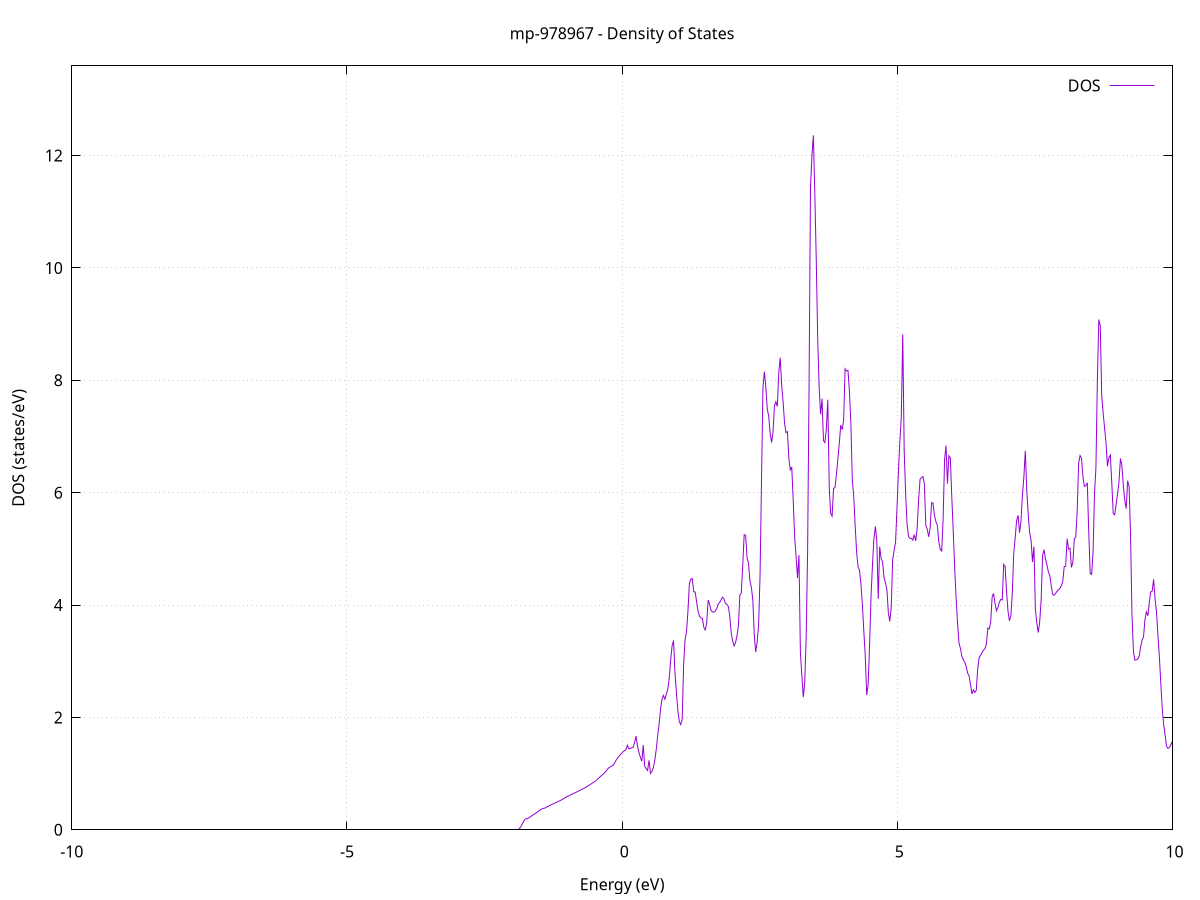 set title 'mp-978967 - Density of States'
set xlabel 'Energy (eV)'
set ylabel 'DOS (states/eV)'
set grid
set xrange [-10:10]
set yrange [0:13.595]
set xzeroaxis lt -1
set terminal png size 800,600
set output 'mp-978967_dos_gnuplot.png'
plot '-' using 1:2 with lines title 'DOS'
-34.717800 0.000000
-34.691600 0.000000
-34.665400 0.000000
-34.639200 0.000000
-34.613000 0.000000
-34.586800 0.000000
-34.560600 0.000000
-34.534400 0.000000
-34.508200 0.000000
-34.482000 0.000000
-34.455800 0.000000
-34.429700 0.000000
-34.403500 0.000000
-34.377300 0.000000
-34.351100 0.000000
-34.324900 0.000000
-34.298700 0.000000
-34.272500 0.000000
-34.246300 0.000000
-34.220100 0.000000
-34.193900 0.000000
-34.167700 0.000000
-34.141500 0.000000
-34.115300 0.000000
-34.089100 0.000000
-34.062900 0.000000
-34.036700 0.000000
-34.010500 0.000000
-33.984300 0.000000
-33.958100 0.000000
-33.931900 0.000000
-33.905800 0.000000
-33.879600 0.000000
-33.853400 0.000000
-33.827200 0.000000
-33.801000 0.000000
-33.774800 0.000000
-33.748600 0.000000
-33.722400 0.000000
-33.696200 0.000000
-33.670000 0.000000
-33.643800 0.000000
-33.617600 0.000000
-33.591400 0.000000
-33.565200 0.000000
-33.539000 0.000000
-33.512800 0.000000
-33.486600 0.000000
-33.460400 0.000000
-33.434200 0.000000
-33.408000 0.000000
-33.381800 0.000000
-33.355700 0.000000
-33.329500 0.000000
-33.303300 0.000000
-33.277100 0.000000
-33.250900 0.000000
-33.224700 0.000000
-33.198500 0.000000
-33.172300 0.000000
-33.146100 0.000000
-33.119900 0.000000
-33.093700 0.000000
-33.067500 0.000000
-33.041300 0.000000
-33.015100 0.000000
-32.988900 0.000000
-32.962700 0.000000
-32.936500 0.000000
-32.910300 0.000000
-32.884100 0.000000
-32.857900 0.000000
-32.831800 0.000000
-32.805600 0.000000
-32.779400 0.000000
-32.753200 0.000000
-32.727000 0.000000
-32.700800 0.000000
-32.674600 0.000000
-32.648400 0.000000
-32.622200 0.000000
-32.596000 0.000000
-32.569800 0.000000
-32.543600 0.000000
-32.517400 0.000000
-32.491200 0.000000
-32.465000 0.000000
-32.438800 0.000000
-32.412600 0.000000
-32.386400 0.000000
-32.360200 0.000000
-32.334000 0.000000
-32.307900 0.000000
-32.281700 0.000000
-32.255500 0.000000
-32.229300 0.000000
-32.203100 0.000000
-32.176900 0.000000
-32.150700 0.000000
-32.124500 0.000000
-32.098300 0.000000
-32.072100 0.000000
-32.045900 0.000000
-32.019700 0.000000
-31.993500 0.000000
-31.967300 0.000000
-31.941100 0.000000
-31.914900 0.000000
-31.888700 0.000000
-31.862500 0.000000
-31.836300 0.000000
-31.810100 0.000000
-31.784000 0.000000
-31.757800 0.000000
-31.731600 0.000000
-31.705400 0.000000
-31.679200 0.000000
-31.653000 0.000000
-31.626800 0.000000
-31.600600 0.000000
-31.574400 0.000000
-31.548200 0.000000
-31.522000 0.000000
-31.495800 0.000000
-31.469600 0.000000
-31.443400 0.000000
-31.417200 0.000000
-31.391000 0.000000
-31.364800 0.000000
-31.338600 0.000000
-31.312400 0.000000
-31.286200 0.000000
-31.260000 0.000000
-31.233900 0.000000
-31.207700 0.000000
-31.181500 0.000000
-31.155300 0.000000
-31.129100 0.000000
-31.102900 0.000000
-31.076700 0.000000
-31.050500 0.000000
-31.024300 0.000000
-30.998100 0.000000
-30.971900 0.000000
-30.945700 0.000000
-30.919500 0.000000
-30.893300 0.000000
-30.867100 0.000000
-30.840900 0.000000
-30.814700 0.000000
-30.788500 0.000000
-30.762300 0.000000
-30.736100 0.000000
-30.710000 0.000000
-30.683800 0.000000
-30.657600 0.000000
-30.631400 0.000000
-30.605200 0.000000
-30.579000 0.000000
-30.552800 0.000000
-30.526600 0.000000
-30.500400 0.000000
-30.474200 0.000000
-30.448000 0.000000
-30.421800 0.000000
-30.395600 0.000000
-30.369400 0.000000
-30.343200 0.000000
-30.317000 0.000000
-30.290800 0.000000
-30.264600 0.000000
-30.238400 0.000000
-30.212200 0.000000
-30.186100 0.000000
-30.159900 0.000000
-30.133700 0.000000
-30.107500 0.000000
-30.081300 0.000000
-30.055100 0.000000
-30.028900 0.000000
-30.002700 0.000000
-29.976500 0.000000
-29.950300 0.000000
-29.924100 0.000000
-29.897900 0.000000
-29.871700 0.000000
-29.845500 0.000000
-29.819300 0.000000
-29.793100 0.000000
-29.766900 0.000000
-29.740700 0.000000
-29.714500 0.000000
-29.688300 0.000000
-29.662200 0.000000
-29.636000 0.000000
-29.609800 0.000000
-29.583600 0.000000
-29.557400 0.000000
-29.531200 0.000000
-29.505000 0.000000
-29.478800 0.000000
-29.452600 0.000000
-29.426400 0.000000
-29.400200 0.000000
-29.374000 0.000000
-29.347800 0.000000
-29.321600 0.000000
-29.295400 0.000000
-29.269200 0.000000
-29.243000 0.000000
-29.216800 0.000000
-29.190600 0.000000
-29.164400 0.000000
-29.138200 0.000000
-29.112100 0.000000
-29.085900 0.000000
-29.059700 0.000000
-29.033500 0.000000
-29.007300 0.000000
-28.981100 0.000000
-28.954900 0.000000
-28.928700 0.000000
-28.902500 0.000000
-28.876300 0.000000
-28.850100 0.000000
-28.823900 0.000000
-28.797700 0.000000
-28.771500 0.000000
-28.745300 0.000000
-28.719100 0.000000
-28.692900 0.000000
-28.666700 0.000000
-28.640500 0.000000
-28.614300 0.000000
-28.588200 0.000000
-28.562000 0.000000
-28.535800 0.000000
-28.509600 0.000000
-28.483400 0.000000
-28.457200 0.000000
-28.431000 0.000000
-28.404800 0.000000
-28.378600 0.000000
-28.352400 0.000000
-28.326200 0.000000
-28.300000 0.000000
-28.273800 0.000000
-28.247600 0.000000
-28.221400 0.000000
-28.195200 0.000000
-28.169000 0.000000
-28.142800 0.000000
-28.116600 0.000000
-28.090400 0.000000
-28.064300 0.000000
-28.038100 0.000000
-28.011900 0.000000
-27.985700 0.000000
-27.959500 0.000000
-27.933300 0.000000
-27.907100 0.000000
-27.880900 0.000000
-27.854700 0.000000
-27.828500 0.000000
-27.802300 0.000000
-27.776100 0.000000
-27.749900 0.000000
-27.723700 0.000000
-27.697500 0.000000
-27.671300 0.000000
-27.645100 0.000000
-27.618900 0.000000
-27.592700 0.000000
-27.566500 0.000000
-27.540400 0.000000
-27.514200 0.000000
-27.488000 0.000000
-27.461800 0.000000
-27.435600 0.000000
-27.409400 0.000000
-27.383200 0.000000
-27.357000 0.000000
-27.330800 0.000000
-27.304600 0.000000
-27.278400 0.000000
-27.252200 0.000000
-27.226000 0.000000
-27.199800 0.000000
-27.173600 0.000000
-27.147400 0.000000
-27.121200 0.000000
-27.095000 0.000000
-27.068800 0.000000
-27.042600 0.000000
-27.016400 0.000000
-26.990300 0.000000
-26.964100 0.000000
-26.937900 0.000000
-26.911700 0.000000
-26.885500 0.000000
-26.859300 0.000000
-26.833100 0.000000
-26.806900 0.000000
-26.780700 0.000000
-26.754500 0.000000
-26.728300 0.000000
-26.702100 0.000000
-26.675900 0.000000
-26.649700 0.000000
-26.623500 0.000000
-26.597300 0.000000
-26.571100 0.000000
-26.544900 0.000000
-26.518700 0.000000
-26.492500 0.000000
-26.466400 0.000000
-26.440200 0.000000
-26.414000 0.000000
-26.387800 0.000000
-26.361600 0.000000
-26.335400 0.000000
-26.309200 0.000000
-26.283000 0.000000
-26.256800 0.000000
-26.230600 0.000000
-26.204400 0.000000
-26.178200 0.000000
-26.152000 0.000000
-26.125800 0.000000
-26.099600 0.000000
-26.073400 0.000000
-26.047200 0.000000
-26.021000 0.000000
-25.994800 0.000000
-25.968600 0.000000
-25.942500 0.000000
-25.916300 0.000000
-25.890100 0.000000
-25.863900 0.000000
-25.837700 0.000000
-25.811500 0.000000
-25.785300 0.000000
-25.759100 0.000000
-25.732900 0.000000
-25.706700 0.000000
-25.680500 0.000000
-25.654300 0.000000
-25.628100 0.000000
-25.601900 0.000000
-25.575700 0.000000
-25.549500 0.000000
-25.523300 0.000000
-25.497100 0.000000
-25.470900 0.000000
-25.444700 0.000000
-25.418600 0.000000
-25.392400 0.000000
-25.366200 0.000000
-25.340000 0.000000
-25.313800 0.000000
-25.287600 0.000000
-25.261400 0.000000
-25.235200 0.000000
-25.209000 0.000000
-25.182800 0.000000
-25.156600 0.000000
-25.130400 0.000000
-25.104200 0.000000
-25.078000 0.000000
-25.051800 0.000000
-25.025600 0.000000
-24.999400 0.000000
-24.973200 0.000000
-24.947000 0.000000
-24.920800 0.000000
-24.894700 0.000000
-24.868500 0.000000
-24.842300 0.000000
-24.816100 0.000000
-24.789900 0.000000
-24.763700 0.000000
-24.737500 0.000000
-24.711300 0.000000
-24.685100 0.000000
-24.658900 0.000000
-24.632700 0.000000
-24.606500 0.000000
-24.580300 0.000000
-24.554100 0.000000
-24.527900 0.000000
-24.501700 0.000000
-24.475500 0.000000
-24.449300 0.000000
-24.423100 0.000000
-24.396900 0.000000
-24.370700 0.000000
-24.344600 0.000000
-24.318400 0.000000
-24.292200 0.000000
-24.266000 0.000000
-24.239800 0.000000
-24.213600 0.000000
-24.187400 0.000000
-24.161200 0.000000
-24.135000 0.000000
-24.108800 0.000000
-24.082600 0.000000
-24.056400 0.000000
-24.030200 0.000000
-24.004000 0.000000
-23.977800 0.000000
-23.951600 0.000000
-23.925400 0.000000
-23.899200 0.000000
-23.873000 0.000000
-23.846800 0.000000
-23.820700 0.000000
-23.794500 0.000000
-23.768300 0.000000
-23.742100 0.000000
-23.715900 0.000000
-23.689700 0.000000
-23.663500 0.000000
-23.637300 0.000000
-23.611100 0.000000
-23.584900 0.000000
-23.558700 0.000000
-23.532500 0.000000
-23.506300 0.000000
-23.480100 0.000000
-23.453900 0.000000
-23.427700 0.000000
-23.401500 0.000000
-23.375300 0.000000
-23.349100 0.000000
-23.322900 0.000000
-23.296800 0.000000
-23.270600 0.000000
-23.244400 0.000000
-23.218200 0.000000
-23.192000 0.000000
-23.165800 0.000000
-23.139600 0.000000
-23.113400 0.000000
-23.087200 0.000000
-23.061000 0.000000
-23.034800 0.000000
-23.008600 0.000000
-22.982400 0.000000
-22.956200 0.000000
-22.930000 0.000000
-22.903800 0.000000
-22.877600 0.000000
-22.851400 0.000000
-22.825200 0.000000
-22.799000 0.000000
-22.772900 0.000000
-22.746700 0.000000
-22.720500 0.000000
-22.694300 0.000000
-22.668100 0.000000
-22.641900 0.000000
-22.615700 0.000000
-22.589500 0.000000
-22.563300 0.000000
-22.537100 0.000000
-22.510900 0.000000
-22.484700 0.000000
-22.458500 0.000000
-22.432300 0.000000
-22.406100 0.000000
-22.379900 0.000000
-22.353700 0.000000
-22.327500 0.000000
-22.301300 0.000000
-22.275100 0.000000
-22.248900 0.000000
-22.222800 0.000000
-22.196600 0.000000
-22.170400 0.000000
-22.144200 0.000000
-22.118000 0.000000
-22.091800 0.000000
-22.065600 0.000000
-22.039400 0.000000
-22.013200 0.000000
-21.987000 0.000000
-21.960800 0.000000
-21.934600 0.000000
-21.908400 0.000000
-21.882200 0.000000
-21.856000 0.000000
-21.829800 0.000000
-21.803600 0.000000
-21.777400 0.000000
-21.751200 0.000000
-21.725000 0.000000
-21.698900 0.000000
-21.672700 0.000000
-21.646500 0.000000
-21.620300 0.000000
-21.594100 0.000000
-21.567900 0.000000
-21.541700 0.000000
-21.515500 0.000000
-21.489300 0.000000
-21.463100 0.000000
-21.436900 0.000000
-21.410700 0.000000
-21.384500 0.000000
-21.358300 0.000000
-21.332100 0.000000
-21.305900 0.000000
-21.279700 0.000000
-21.253500 0.000000
-21.227300 0.000000
-21.201100 0.000000
-21.175000 0.000000
-21.148800 0.000000
-21.122600 0.000000
-21.096400 0.000000
-21.070200 0.000000
-21.044000 0.000000
-21.017800 0.000000
-20.991600 0.000000
-20.965400 0.000000
-20.939200 0.000000
-20.913000 0.000000
-20.886800 0.000000
-20.860600 0.000000
-20.834400 13.305300
-20.808200 59.078300
-20.782000 52.079100
-20.755800 62.742900
-20.729600 46.266900
-20.703400 47.000100
-20.677200 30.088800
-20.651100 49.574700
-20.624900 33.115400
-20.598700 39.052000
-20.572500 61.624100
-20.546300 44.123200
-20.520100 58.556600
-20.493900 59.147300
-20.467700 22.475300
-20.441500 0.000000
-20.415300 0.000000
-20.389100 0.000000
-20.362900 0.000000
-20.336700 0.000000
-20.310500 0.000000
-20.284300 0.000000
-20.258100 0.000000
-20.231900 0.000000
-20.205700 0.000000
-20.179500 0.000000
-20.153300 0.000000
-20.127100 0.000000
-20.101000 0.000000
-20.074800 0.000000
-20.048600 0.000000
-20.022400 0.000000
-19.996200 0.000000
-19.970000 0.000000
-19.943800 0.000000
-19.917600 0.000000
-19.891400 0.000000
-19.865200 0.000000
-19.839000 0.000000
-19.812800 0.000000
-19.786600 0.000000
-19.760400 0.000000
-19.734200 0.000000
-19.708000 0.000000
-19.681800 0.000000
-19.655600 0.000000
-19.629400 0.000000
-19.603200 0.000000
-19.577100 0.000000
-19.550900 0.000000
-19.524700 0.000000
-19.498500 0.000000
-19.472300 0.000000
-19.446100 0.000000
-19.419900 0.000000
-19.393700 0.000000
-19.367500 0.000000
-19.341300 0.000000
-19.315100 0.000000
-19.288900 0.000000
-19.262700 0.000000
-19.236500 0.000000
-19.210300 0.000000
-19.184100 0.000000
-19.157900 0.000000
-19.131700 0.000000
-19.105500 0.000000
-19.079300 0.000000
-19.053200 0.000000
-19.027000 0.000000
-19.000800 0.000000
-18.974600 0.000000
-18.948400 0.000000
-18.922200 0.000000
-18.896000 0.000000
-18.869800 0.000000
-18.843600 0.000000
-18.817400 0.000000
-18.791200 0.000000
-18.765000 0.000000
-18.738800 0.000000
-18.712600 0.000000
-18.686400 0.000000
-18.660200 0.000000
-18.634000 0.000000
-18.607800 0.000000
-18.581600 0.000000
-18.555400 0.000000
-18.529300 0.000000
-18.503100 0.000000
-18.476900 0.000000
-18.450700 0.000000
-18.424500 0.000000
-18.398300 0.000000
-18.372100 0.000000
-18.345900 0.000000
-18.319700 0.000000
-18.293500 0.000000
-18.267300 0.000000
-18.241100 0.000000
-18.214900 0.000000
-18.188700 0.000000
-18.162500 0.000000
-18.136300 0.000000
-18.110100 0.000000
-18.083900 0.000000
-18.057700 0.000000
-18.031500 0.000000
-18.005300 0.000000
-17.979200 0.000000
-17.953000 0.000000
-17.926800 0.000000
-17.900600 0.000000
-17.874400 0.000000
-17.848200 0.000000
-17.822000 0.000000
-17.795800 0.000000
-17.769600 0.000000
-17.743400 0.000000
-17.717200 0.000000
-17.691000 0.000000
-17.664800 0.000000
-17.638600 0.000000
-17.612400 0.000000
-17.586200 0.000000
-17.560000 0.000000
-17.533800 0.000000
-17.507600 0.000000
-17.481400 0.000000
-17.455300 0.000000
-17.429100 0.000000
-17.402900 0.000000
-17.376700 0.000000
-17.350500 0.000000
-17.324300 0.000000
-17.298100 0.000000
-17.271900 0.000000
-17.245700 0.000000
-17.219500 0.000000
-17.193300 0.000000
-17.167100 0.000000
-17.140900 0.000000
-17.114700 0.000000
-17.088500 0.000000
-17.062300 0.000000
-17.036100 0.000000
-17.009900 0.000000
-16.983700 0.000000
-16.957500 0.000000
-16.931400 0.000000
-16.905200 0.000000
-16.879000 0.000000
-16.852800 0.000000
-16.826600 0.000000
-16.800400 0.000000
-16.774200 0.000000
-16.748000 0.000000
-16.721800 0.000000
-16.695600 0.000000
-16.669400 0.000000
-16.643200 0.000000
-16.617000 0.000000
-16.590800 0.000000
-16.564600 0.000000
-16.538400 0.000000
-16.512200 0.000000
-16.486000 0.000000
-16.459800 0.000000
-16.433600 0.000000
-16.407500 0.000000
-16.381300 0.000000
-16.355100 0.000000
-16.328900 0.000000
-16.302700 0.000000
-16.276500 0.000000
-16.250300 0.000000
-16.224100 0.000000
-16.197900 0.000000
-16.171700 0.000000
-16.145500 0.000000
-16.119300 0.000000
-16.093100 0.000000
-16.066900 0.000000
-16.040700 0.000000
-16.014500 0.000000
-15.988300 0.000000
-15.962100 0.000000
-15.935900 0.000000
-15.909700 0.000000
-15.883500 0.000000
-15.857400 0.000000
-15.831200 0.000000
-15.805000 0.000000
-15.778800 0.000000
-15.752600 0.000000
-15.726400 0.000000
-15.700200 0.000000
-15.674000 0.000000
-15.647800 0.000000
-15.621600 0.000000
-15.595400 0.000000
-15.569200 0.000000
-15.543000 0.000000
-15.516800 0.000000
-15.490600 0.000000
-15.464400 0.000000
-15.438200 0.000000
-15.412000 0.000000
-15.385800 0.000000
-15.359600 0.000000
-15.333500 0.000000
-15.307300 0.000000
-15.281100 0.000000
-15.254900 0.000000
-15.228700 0.000000
-15.202500 0.000000
-15.176300 0.000000
-15.150100 0.000000
-15.123900 0.000000
-15.097700 0.000000
-15.071500 0.000000
-15.045300 0.000000
-15.019100 0.000000
-14.992900 0.000000
-14.966700 0.000000
-14.940500 0.000000
-14.914300 0.000000
-14.888100 0.000000
-14.861900 0.000000
-14.835700 0.000000
-14.809600 0.000000
-14.783400 0.000000
-14.757200 0.000000
-14.731000 0.000000
-14.704800 0.000000
-14.678600 0.000000
-14.652400 0.000000
-14.626200 0.000000
-14.600000 0.000000
-14.573800 0.000000
-14.547600 0.000000
-14.521400 0.000000
-14.495200 299.545100
-14.469000 0.000000
-14.442800 0.000000
-14.416600 0.000000
-14.390400 0.000000
-14.364200 0.000000
-14.338000 0.000000
-14.311800 0.000000
-14.285700 0.000000
-14.259500 0.000000
-14.233300 0.000000
-14.207100 0.000000
-14.180900 0.000000
-14.154700 0.000000
-14.128500 0.000000
-14.102300 0.000000
-14.076100 0.000000
-14.049900 0.000000
-14.023700 0.000000
-13.997500 0.000000
-13.971300 0.000000
-13.945100 0.000000
-13.918900 0.000000
-13.892700 0.000000
-13.866500 0.000000
-13.840300 0.000000
-13.814100 0.000000
-13.787900 0.000000
-13.761700 0.000000
-13.735600 0.000000
-13.709400 0.000000
-13.683200 0.000000
-13.657000 0.000000
-13.630800 0.000000
-13.604600 0.000000
-13.578400 0.000000
-13.552200 0.000000
-13.526000 0.000000
-13.499800 0.000000
-13.473600 0.000000
-13.447400 0.000000
-13.421200 0.000000
-13.395000 0.000000
-13.368800 0.000000
-13.342600 0.000000
-13.316400 0.000000
-13.290200 0.000000
-13.264000 0.000000
-13.237800 0.000000
-13.211700 0.000000
-13.185500 0.000000
-13.159300 0.000000
-13.133100 0.000000
-13.106900 0.000000
-13.080700 0.000000
-13.054500 0.000000
-13.028300 0.000000
-13.002100 0.000000
-12.975900 0.000000
-12.949700 0.000000
-12.923500 0.000000
-12.897300 0.000000
-12.871100 0.000000
-12.844900 0.000000
-12.818700 0.000000
-12.792500 0.000000
-12.766300 0.000000
-12.740100 0.000000
-12.713900 0.000000
-12.687800 0.000000
-12.661600 0.000000
-12.635400 0.000000
-12.609200 0.000000
-12.583000 0.000000
-12.556800 0.000000
-12.530600 0.000000
-12.504400 0.000000
-12.478200 0.000000
-12.452000 0.000000
-12.425800 0.000000
-12.399600 0.000000
-12.373400 0.000000
-12.347200 0.000000
-12.321000 0.000000
-12.294800 0.000000
-12.268600 0.000000
-12.242400 0.000000
-12.216200 0.000000
-12.190000 0.000000
-12.163900 0.000000
-12.137700 0.000000
-12.111500 0.000000
-12.085300 0.000000
-12.059100 0.000000
-12.032900 0.000000
-12.006700 0.000000
-11.980500 0.000000
-11.954300 0.000000
-11.928100 0.000000
-11.901900 0.000000
-11.875700 0.000000
-11.849500 0.000000
-11.823300 0.000000
-11.797100 0.000000
-11.770900 0.000000
-11.744700 0.000000
-11.718500 0.000000
-11.692300 0.000000
-11.666100 0.000000
-11.639900 0.000000
-11.613800 0.000000
-11.587600 0.000000
-11.561400 0.000000
-11.535200 0.000000
-11.509000 0.000000
-11.482800 0.000000
-11.456600 0.000000
-11.430400 0.000000
-11.404200 0.000000
-11.378000 0.000000
-11.351800 0.000000
-11.325600 0.000000
-11.299400 0.000000
-11.273200 0.000000
-11.247000 0.000000
-11.220800 0.000000
-11.194600 0.000000
-11.168400 0.000000
-11.142200 0.000000
-11.116000 0.000000
-11.089900 0.000000
-11.063700 0.000000
-11.037500 0.000000
-11.011300 0.000000
-10.985100 0.000000
-10.958900 0.000000
-10.932700 0.000000
-10.906500 0.000000
-10.880300 0.000000
-10.854100 0.000000
-10.827900 0.000000
-10.801700 0.000000
-10.775500 0.000000
-10.749300 0.000000
-10.723100 0.000000
-10.696900 0.000000
-10.670700 0.000000
-10.644500 0.000000
-10.618300 0.000000
-10.592100 0.000000
-10.566000 0.000000
-10.539800 0.000000
-10.513600 0.000000
-10.487400 0.000000
-10.461200 0.000000
-10.435000 0.000000
-10.408800 0.000000
-10.382600 0.000000
-10.356400 0.000000
-10.330200 0.000000
-10.304000 0.000000
-10.277800 0.000000
-10.251600 0.000000
-10.225400 0.000000
-10.199200 0.000000
-10.173000 0.000000
-10.146800 0.000000
-10.120600 0.000000
-10.094400 0.000000
-10.068200 0.000000
-10.042100 0.000000
-10.015900 0.000000
-9.989700 0.000000
-9.963500 0.000000
-9.937300 0.000000
-9.911100 0.000000
-9.884900 0.000000
-9.858700 0.000000
-9.832500 0.000000
-9.806300 0.000000
-9.780100 0.000000
-9.753900 0.000000
-9.727700 0.000000
-9.701500 0.000000
-9.675300 0.000000
-9.649100 0.000000
-9.622900 0.000000
-9.596700 0.000000
-9.570500 0.000000
-9.544300 0.000000
-9.518100 0.000000
-9.492000 0.000000
-9.465800 0.000000
-9.439600 0.000000
-9.413400 0.000000
-9.387200 0.000000
-9.361000 0.000000
-9.334800 0.000000
-9.308600 0.000000
-9.282400 0.000000
-9.256200 0.000000
-9.230000 0.000000
-9.203800 0.000000
-9.177600 0.000000
-9.151400 0.000000
-9.125200 0.000000
-9.099000 0.000000
-9.072800 0.000000
-9.046600 0.000000
-9.020400 0.000000
-8.994200 0.000000
-8.968100 0.000000
-8.941900 0.000000
-8.915700 0.000000
-8.889500 0.000000
-8.863300 0.000000
-8.837100 0.000000
-8.810900 0.000000
-8.784700 0.000000
-8.758500 0.000000
-8.732300 0.000000
-8.706100 0.000000
-8.679900 0.000000
-8.653700 0.000000
-8.627500 0.000000
-8.601300 0.000000
-8.575100 0.000000
-8.548900 0.000000
-8.522700 0.000000
-8.496500 0.000000
-8.470300 0.000000
-8.444200 0.000000
-8.418000 0.000000
-8.391800 0.000000
-8.365600 0.000000
-8.339400 0.000000
-8.313200 0.000000
-8.287000 0.000000
-8.260800 0.000000
-8.234600 0.000000
-8.208400 0.000000
-8.182200 0.000000
-8.156000 0.000000
-8.129800 0.000000
-8.103600 0.000000
-8.077400 0.000000
-8.051200 0.000000
-8.025000 0.000000
-7.998800 0.000000
-7.972600 0.000000
-7.946400 0.000000
-7.920300 0.000000
-7.894100 0.000000
-7.867900 0.000000
-7.841700 0.000000
-7.815500 0.000000
-7.789300 0.000000
-7.763100 0.000000
-7.736900 0.000000
-7.710700 0.000000
-7.684500 0.000000
-7.658300 0.000000
-7.632100 0.000000
-7.605900 0.000000
-7.579700 0.000000
-7.553500 0.000000
-7.527300 0.000000
-7.501100 0.000000
-7.474900 0.000000
-7.448700 0.000000
-7.422500 0.000000
-7.396300 0.000000
-7.370200 0.000000
-7.344000 0.000000
-7.317800 0.000000
-7.291600 0.000000
-7.265400 0.000000
-7.239200 0.000000
-7.213000 0.000000
-7.186800 0.000000
-7.160600 0.000000
-7.134400 0.000000
-7.108200 0.000000
-7.082000 0.000000
-7.055800 0.000000
-7.029600 0.000000
-7.003400 0.000000
-6.977200 0.000000
-6.951000 0.000000
-6.924800 0.000000
-6.898600 0.000000
-6.872400 0.000000
-6.846300 0.000000
-6.820100 0.000000
-6.793900 0.000000
-6.767700 0.000000
-6.741500 0.000000
-6.715300 0.000000
-6.689100 0.000000
-6.662900 0.000000
-6.636700 0.000000
-6.610500 0.000000
-6.584300 0.000000
-6.558100 0.000000
-6.531900 0.000000
-6.505700 0.000000
-6.479500 0.000000
-6.453300 0.000000
-6.427100 0.000000
-6.400900 0.000000
-6.374700 0.000000
-6.348500 0.000000
-6.322400 0.000000
-6.296200 0.000000
-6.270000 0.000000
-6.243800 0.000000
-6.217600 0.000000
-6.191400 0.000000
-6.165200 0.000000
-6.139000 0.000000
-6.112800 0.000000
-6.086600 0.000000
-6.060400 0.000000
-6.034200 0.000000
-6.008000 0.000000
-5.981800 0.000000
-5.955600 0.000000
-5.929400 0.000000
-5.903200 0.000000
-5.877000 0.000000
-5.850800 0.000000
-5.824600 0.000000
-5.798500 0.000000
-5.772300 0.000000
-5.746100 0.000000
-5.719900 0.000000
-5.693700 0.000000
-5.667500 0.000000
-5.641300 0.000000
-5.615100 0.000000
-5.588900 0.000000
-5.562700 0.000000
-5.536500 0.000000
-5.510300 0.000000
-5.484100 0.000000
-5.457900 0.000000
-5.431700 0.000000
-5.405500 0.000000
-5.379300 0.000000
-5.353100 0.000000
-5.326900 0.000000
-5.300700 0.000000
-5.274500 0.000000
-5.248400 0.000000
-5.222200 0.000000
-5.196000 0.000000
-5.169800 0.000000
-5.143600 0.000000
-5.117400 0.000000
-5.091200 0.000000
-5.065000 0.000000
-5.038800 0.000000
-5.012600 0.000000
-4.986400 0.000000
-4.960200 0.000000
-4.934000 0.000000
-4.907800 0.000000
-4.881600 0.000000
-4.855400 0.000000
-4.829200 0.000000
-4.803000 0.000000
-4.776800 0.000000
-4.750600 0.000000
-4.724500 0.000000
-4.698300 0.000000
-4.672100 0.000000
-4.645900 0.000000
-4.619700 0.000000
-4.593500 0.000000
-4.567300 0.000000
-4.541100 0.000000
-4.514900 0.000000
-4.488700 0.000000
-4.462500 0.000000
-4.436300 0.000000
-4.410100 0.000000
-4.383900 0.000000
-4.357700 0.000000
-4.331500 0.000000
-4.305300 0.000000
-4.279100 0.000000
-4.252900 0.000000
-4.226700 0.000000
-4.200600 0.000000
-4.174400 0.000000
-4.148200 0.000000
-4.122000 0.000000
-4.095800 0.000000
-4.069600 0.000000
-4.043400 0.000000
-4.017200 0.000000
-3.991000 0.000000
-3.964800 0.000000
-3.938600 0.000000
-3.912400 0.000000
-3.886200 0.000000
-3.860000 0.000000
-3.833800 0.000000
-3.807600 0.000000
-3.781400 0.000000
-3.755200 0.000000
-3.729000 0.000000
-3.702800 0.000000
-3.676700 0.000000
-3.650500 0.000000
-3.624300 0.000000
-3.598100 0.000000
-3.571900 0.000000
-3.545700 0.000000
-3.519500 0.000000
-3.493300 0.000000
-3.467100 0.000000
-3.440900 0.000000
-3.414700 0.000000
-3.388500 0.000000
-3.362300 0.000000
-3.336100 0.000000
-3.309900 0.000000
-3.283700 0.000000
-3.257500 0.000000
-3.231300 0.000000
-3.205100 0.000000
-3.178900 0.000000
-3.152700 0.000000
-3.126600 0.000000
-3.100400 0.000000
-3.074200 0.000000
-3.048000 0.000000
-3.021800 0.000000
-2.995600 0.000000
-2.969400 0.000000
-2.943200 0.000000
-2.917000 0.000000
-2.890800 0.000000
-2.864600 0.000000
-2.838400 0.000000
-2.812200 0.000000
-2.786000 0.000000
-2.759800 0.000000
-2.733600 0.000000
-2.707400 0.000000
-2.681200 0.000000
-2.655000 0.000000
-2.628800 0.000000
-2.602700 0.000000
-2.576500 0.000000
-2.550300 0.000000
-2.524100 0.000000
-2.497900 0.000000
-2.471700 0.000000
-2.445500 0.000000
-2.419300 0.000000
-2.393100 0.000000
-2.366900 0.000000
-2.340700 0.000000
-2.314500 0.000000
-2.288300 0.000000
-2.262100 0.000000
-2.235900 0.000000
-2.209700 0.000000
-2.183500 0.000000
-2.157300 0.000000
-2.131100 0.000000
-2.104900 0.000000
-2.078800 0.000000
-2.052600 0.000000
-2.026400 0.000000
-2.000200 0.000000
-1.974000 0.000000
-1.947800 0.000000
-1.921600 0.000000
-1.895400 0.002500
-1.869200 0.019300
-1.843000 0.051800
-1.816800 0.099900
-1.790600 0.149900
-1.764400 0.188500
-1.738200 0.195000
-1.712000 0.205600
-1.685800 0.219900
-1.659600 0.236300
-1.633400 0.254800
-1.607200 0.275200
-1.581000 0.287200
-1.554900 0.305500
-1.528700 0.324500
-1.502500 0.344000
-1.476300 0.361500
-1.450100 0.374500
-1.423900 0.383200
-1.397700 0.388200
-1.371500 0.402200
-1.345300 0.415700
-1.319100 0.429400
-1.292900 0.442900
-1.266700 0.455800
-1.240500 0.468000
-1.214300 0.479400
-1.188100 0.490700
-1.161900 0.502700
-1.135700 0.515300
-1.109500 0.528400
-1.083300 0.542400
-1.057100 0.557200
-1.030900 0.572800
-1.004800 0.588800
-0.978600 0.601100
-0.952400 0.613500
-0.926200 0.625900
-0.900000 0.638300
-0.873800 0.650600
-0.847600 0.662100
-0.821400 0.674500
-0.795200 0.687200
-0.769000 0.700100
-0.742800 0.713000
-0.716600 0.726000
-0.690400 0.739100
-0.664200 0.752400
-0.638000 0.770000
-0.611800 0.785900
-0.585600 0.802300
-0.559400 0.819000
-0.533200 0.836300
-0.507000 0.853800
-0.480900 0.871600
-0.454700 0.892900
-0.428500 0.917900
-0.402300 0.941400
-0.376100 0.963700
-0.349900 0.986100
-0.323700 1.009100
-0.297500 1.038800
-0.271300 1.073700
-0.245100 1.100300
-0.218900 1.119000
-0.192700 1.129800
-0.166500 1.147700
-0.140300 1.182100
-0.114100 1.231900
-0.087900 1.269000
-0.061700 1.303400
-0.035500 1.334500
-0.009300 1.362100
0.016900 1.386900
0.043000 1.408800
0.069200 1.427900
0.095400 1.503500
0.121600 1.440800
0.147800 1.448400
0.174000 1.460100
0.200200 1.467800
0.226400 1.556900
0.252600 1.666400
0.278800 1.488400
0.305000 1.374700
0.331200 1.290400
0.357400 1.220700
0.383600 1.508500
0.409800 1.131800
0.436000 1.087800
0.462200 1.056400
0.488400 1.235700
0.514600 1.002200
0.540800 1.036200
0.566900 1.109200
0.593100 1.238000
0.619300 1.428100
0.645500 1.672300
0.671700 1.882100
0.697900 2.150600
0.724100 2.319700
0.750300 2.391000
0.776500 2.322800
0.802700 2.413400
0.828900 2.500000
0.855100 2.694200
0.881300 3.015400
0.907500 3.275800
0.933700 3.367600
0.959900 2.794600
0.986100 2.441200
1.012300 2.115600
1.038500 1.929400
1.064700 1.871700
1.090900 1.962600
1.117000 2.942600
1.143200 3.381900
1.169400 3.521000
1.195600 3.889500
1.221800 4.386400
1.248000 4.460100
1.274200 4.469500
1.300400 4.235200
1.326600 4.233100
1.352800 4.060500
1.379000 3.893700
1.405200 3.802800
1.431400 3.769500
1.457600 3.763900
1.483800 3.603600
1.510000 3.555300
1.536200 3.676000
1.562400 4.088300
1.588600 4.018500
1.614800 3.903100
1.640900 3.877100
1.667100 3.873000
1.693300 3.893100
1.719500 3.940100
1.745700 4.020900
1.771900 4.045200
1.798100 4.095400
1.824300 4.139600
1.850500 4.108200
1.876700 4.027800
1.902900 4.011000
1.929100 3.977300
1.955300 3.806000
1.981500 3.500600
2.007700 3.360600
2.033900 3.273300
2.060100 3.327700
2.086300 3.449600
2.112500 3.628300
2.138700 4.180100
2.164800 4.209400
2.191000 4.707900
2.217200 5.249900
2.243400 5.243900
2.269600 4.840500
2.295800 4.745000
2.322000 4.427000
2.348200 4.313400
2.374400 4.086400
2.400600 3.470700
2.426800 3.162700
2.453000 3.341200
2.479200 3.636400
2.505400 4.508100
2.531600 6.156700
2.557800 7.859800
2.584000 8.153100
2.610200 7.886400
2.636400 7.492100
2.662600 7.362200
2.688700 7.068800
2.714900 6.891600
2.741100 7.072000
2.767300 7.544200
2.793500 7.619100
2.819700 7.533000
2.845900 8.140500
2.872100 8.400000
2.898300 7.918600
2.924500 7.613600
2.950700 7.245400
2.976900 7.069000
3.003100 7.086100
3.029300 6.607900
3.055500 6.404400
3.081700 6.457200
3.107900 5.881100
3.134100 5.222100
3.160300 4.861100
3.186500 4.481300
3.212700 4.889200
3.238800 3.154400
3.265000 2.749800
3.291200 2.361600
3.317400 2.611000
3.343600 3.429800
3.369800 4.943400
3.396000 7.845100
3.422200 11.428200
3.448400 11.986200
3.474600 12.359000
3.500800 11.318100
3.527000 10.158400
3.553200 8.739100
3.579400 7.875100
3.605600 7.396000
3.631800 7.671400
3.658000 6.927800
3.684200 6.890900
3.710400 7.133700
3.736600 7.653600
3.762700 6.105700
3.788900 5.628600
3.815100 5.581100
3.841300 6.073200
3.867500 6.090400
3.893700 6.323100
3.919900 6.602900
3.946100 6.881600
3.972300 7.200400
3.998500 7.121400
4.024700 7.286000
4.050900 8.203800
4.077100 8.166200
4.103300 8.174200
4.129500 7.802400
4.155700 7.243700
4.181900 6.230100
4.208100 5.936200
4.234300 5.404100
4.260500 4.945400
4.286600 4.678700
4.312800 4.619100
4.339000 4.369900
4.365200 4.007700
4.391400 3.531000
4.417600 3.094900
4.443800 2.398400
4.470000 2.582600
4.496200 3.292500
4.522400 4.156400
4.548600 4.715700
4.574800 5.175700
4.601000 5.398800
4.627200 5.148700
4.653400 4.108500
4.679600 5.037500
4.705800 4.828500
4.732000 4.769300
4.758200 4.491100
4.784400 4.394500
4.810500 4.276800
4.836700 3.865200
4.862900 3.707700
4.889100 3.946900
4.915300 4.804700
4.941500 4.976800
4.967700 5.109200
4.993900 5.718800
5.020100 6.374800
5.046300 6.915600
5.072500 7.350900
5.098700 8.817600
5.124900 6.745300
5.151100 5.984500
5.177300 5.437600
5.203500 5.219700
5.229700 5.186100
5.255900 5.186900
5.282100 5.154300
5.308300 5.252300
5.334500 5.141300
5.360600 5.365100
5.386800 5.875300
5.413000 6.237800
5.439200 6.263700
5.465400 6.285500
5.491600 6.153700
5.517800 5.413200
5.544000 5.349100
5.570200 5.212900
5.596400 5.374600
5.622600 5.823300
5.648800 5.811800
5.675000 5.591900
5.701200 5.484400
5.727400 5.418400
5.753600 5.128100
5.779800 4.989400
5.806000 4.960100
5.832200 5.526500
5.858400 6.581200
5.884500 6.835900
5.910700 6.159300
5.936900 6.657600
5.963100 6.620200
5.989300 5.931800
6.015500 5.321000
6.041700 4.681000
6.067900 4.131400
6.094100 3.676600
6.120300 3.323200
6.146500 3.228700
6.172700 3.089200
6.198900 3.026600
6.225100 2.981000
6.251300 2.909500
6.277500 2.789600
6.303700 2.740100
6.329900 2.579300
6.356100 2.416700
6.382300 2.489400
6.408400 2.442300
6.434600 2.482300
6.460800 2.866200
6.487000 3.061500
6.513200 3.107800
6.539400 3.155000
6.565600 3.196500
6.591800 3.220400
6.618000 3.300000
6.644200 3.590000
6.670400 3.574700
6.696600 3.692800
6.722800 4.144100
6.749000 4.207000
6.775200 4.030100
6.801400 3.896800
6.827600 3.956800
6.853800 4.050300
6.880000 4.100000
6.906200 4.090700
6.932300 4.721700
6.958500 4.687600
6.984700 4.243500
7.010900 3.891800
7.037100 3.717700
7.063300 3.811600
7.089500 4.220400
7.115700 4.925300
7.141900 5.200100
7.168100 5.506200
7.194300 5.596000
7.220500 5.288500
7.246700 5.482600
7.272900 5.954900
7.299100 6.269700
7.325300 6.743600
7.351500 6.056200
7.377700 5.620600
7.403900 5.293600
7.430100 5.156800
7.456300 4.766600
7.482400 5.041200
7.508600 3.923500
7.534800 3.676200
7.561000 3.510100
7.587200 3.702900
7.613400 4.088900
7.639600 4.885000
7.665800 4.985100
7.692000 4.816500
7.718200 4.717500
7.744400 4.590000
7.770600 4.524800
7.796800 4.343300
7.823000 4.188500
7.849200 4.173100
7.875400 4.207100
7.901600 4.243900
7.927800 4.271100
7.954000 4.299500
7.980200 4.343200
8.006300 4.419700
8.032500 4.684200
8.058700 4.688300
8.084900 5.180700
8.111100 4.995400
8.137300 5.010900
8.163500 4.667800
8.189700 4.764200
8.215900 5.176700
8.242100 5.206800
8.268300 5.671000
8.294500 6.524600
8.320700 6.661000
8.346900 6.611500
8.373100 6.273300
8.399300 6.111300
8.425500 6.124800
8.451700 6.176300
8.477900 5.305200
8.504100 4.560000
8.530200 4.544800
8.556400 4.929900
8.582600 5.987000
8.608800 6.442200
8.635000 7.997600
8.661200 9.080400
8.687400 8.970500
8.713600 7.733800
8.739800 7.418100
8.766000 7.148200
8.792200 6.887100
8.818400 6.470500
8.844600 6.624800
8.870800 6.669700
8.897000 6.167500
8.923200 5.629600
8.949400 5.605500
8.975600 5.790000
9.001800 5.983100
9.028000 6.196100
9.054100 6.608200
9.080300 6.481000
9.106500 6.123900
9.132700 5.863600
9.158900 5.716100
9.185100 6.212800
9.211300 6.111100
9.237500 5.248600
9.263700 3.834100
9.289900 3.177200
9.316100 3.019800
9.342300 3.026100
9.368500 3.039100
9.394700 3.091400
9.420900 3.250800
9.447100 3.374200
9.473300 3.429200
9.499500 3.745700
9.525700 3.877800
9.551900 3.808200
9.578100 4.047100
9.604200 4.234000
9.630400 4.247600
9.656600 4.454200
9.682800 4.113100
9.709000 3.879300
9.735200 3.464600
9.761400 3.081900
9.787600 2.606200
9.813800 2.154900
9.840000 1.872700
9.866200 1.686800
9.892400 1.484500
9.918600 1.449700
9.944800 1.465200
9.971000 1.517700
9.997200 1.573900
10.023400 1.652300
10.049600 1.827800
10.075800 1.993100
10.102000 2.961500
10.128100 2.989000
10.154300 3.060600
10.180500 3.120700
10.206700 3.222800
10.232900 3.315800
10.259100 3.329100
10.285300 3.646300
10.311500 4.167900
10.337700 3.730700
10.363900 3.747100
10.390100 3.891200
10.416300 4.029700
10.442500 4.387700
10.468700 4.644600
10.494900 4.372200
10.521100 4.418100
10.547300 4.511300
10.573500 4.460200
10.599700 4.391900
10.625900 4.172600
10.652000 4.236000
10.678200 4.252700
10.704400 4.243100
10.730600 4.526000
10.756800 6.132300
10.783000 4.278900
10.809200 3.521000
10.835400 3.314600
10.861600 3.304800
10.887800 3.365900
10.914000 3.458900
10.940200 3.704000
10.966400 3.682500
10.992600 3.826500
11.018800 3.971200
11.045000 4.047800
11.071200 3.720700
11.097400 3.586100
11.123600 3.460700
11.149800 3.419700
11.175900 3.371900
11.202100 3.388800
11.228300 3.492700
11.254500 3.413600
11.280700 3.236500
11.306900 3.159700
11.333100 3.088700
11.359300 3.039200
11.385500 2.968500
11.411700 3.230000
11.437900 2.875300
11.464100 2.728800
11.490300 2.615600
11.516500 2.523500
11.542700 2.456300
11.568900 2.508500
11.595100 2.533300
11.621300 2.567800
11.647500 2.633500
11.673700 2.610600
11.699900 2.660700
11.726000 2.727900
11.752200 2.813200
11.778400 2.905400
11.804600 3.044600
11.830800 3.026200
11.857000 3.077100
11.883200 3.126300
11.909400 3.303300
11.935600 3.345200
11.961800 3.319600
11.988000 3.342200
12.014200 3.262400
12.040400 3.204600
12.066600 3.234200
12.092800 3.285500
12.119000 3.356000
12.145200 3.413400
12.171400 3.523900
12.197600 3.567200
12.223800 3.633000
12.249900 3.737200
12.276100 3.829000
12.302300 4.083700
12.328500 4.256500
12.354700 4.225600
12.380900 4.178200
12.407100 4.100700
12.433300 3.995200
12.459500 3.827200
12.485700 3.648400
12.511900 3.529300
12.538100 3.426400
12.564300 3.138500
12.590500 3.047500
12.616700 2.951100
12.642900 2.935400
12.669100 3.020300
12.695300 3.094000
12.721500 3.212400
12.747700 3.370600
12.773800 3.492600
12.800000 3.572500
12.826200 3.670700
12.852400 3.807000
12.878600 3.868400
12.904800 3.881500
12.931000 3.939000
12.957200 3.945800
12.983400 3.985200
13.009600 4.114800
13.035800 4.165300
13.062000 4.169000
13.088200 4.176500
13.114400 4.272000
13.140600 4.371700
13.166800 4.614900
13.193000 4.905700
13.219200 5.191500
13.245400 5.435700
13.271600 6.115300
13.297700 6.127900
13.323900 6.068400
13.350100 6.076000
13.376300 6.028500
13.402500 5.909000
13.428700 5.803800
13.454900 5.694600
13.481100 5.724400
13.507300 5.647900
13.533500 5.716800
13.559700 5.495900
13.585900 5.324800
13.612100 5.461600
13.638300 5.741700
13.664500 5.827100
13.690700 5.441900
13.716900 5.390700
13.743100 5.333100
13.769300 5.280300
13.795500 5.199900
13.821700 5.055800
13.847800 4.686400
13.874000 4.946700
13.900200 6.112900
13.926400 6.369300
13.952600 5.676300
13.978800 5.292900
14.005000 5.078900
14.031200 5.147300
14.057400 5.180300
14.083600 5.408600
14.109800 6.537300
14.136000 6.957400
14.162200 7.610500
14.188400 8.811600
14.214600 8.306500
14.240800 8.211600
14.267000 8.240900
14.293200 8.300500
14.319400 7.855600
14.345600 7.499400
14.371700 7.142800
14.397900 6.862800
14.424100 6.668200
14.450300 6.508800
14.476500 6.389700
14.502700 5.991400
14.528900 5.689200
14.555100 5.468000
14.581300 5.610100
14.607500 5.735500
14.633700 5.282300
14.659900 5.012500
14.686100 4.758500
14.712300 4.358600
14.738500 4.132700
14.764700 4.422700
14.790900 4.755600
14.817100 4.087700
14.843300 3.667000
14.869500 4.107400
14.895600 4.706800
14.921800 5.244600
14.948000 5.573500
14.974200 5.779100
15.000400 3.273400
15.026600 2.006300
15.052800 1.451000
15.079000 0.694100
15.105200 0.533000
15.131400 0.401900
15.157600 0.307700
15.183800 0.219300
15.210000 0.136800
15.236200 0.072400
15.262400 0.028300
15.288600 0.001100
15.314800 0.000000
15.341000 0.000000
15.367200 0.000000
15.393400 0.000000
15.419500 0.000000
15.445700 0.000000
15.471900 0.000000
15.498100 0.000000
15.524300 0.000000
15.550500 0.000000
15.576700 0.000000
15.602900 0.000000
15.629100 0.000000
15.655300 0.000000
15.681500 0.000000
15.707700 0.000000
15.733900 0.000000
15.760100 0.000000
15.786300 0.000000
15.812500 0.000000
15.838700 0.000000
15.864900 0.000000
15.891100 0.000000
15.917300 0.000000
15.943400 0.000000
15.969600 0.000000
15.995800 0.000000
16.022000 0.000000
16.048200 0.000000
16.074400 0.000000
16.100600 0.000000
16.126800 0.000000
16.153000 0.000000
16.179200 0.000000
16.205400 0.000000
16.231600 0.000000
16.257800 0.000000
16.284000 0.000000
16.310200 0.000000
16.336400 0.000000
16.362600 0.000000
16.388800 0.000000
16.415000 0.000000
16.441200 0.000000
16.467400 0.000000
16.493500 0.000000
16.519700 0.000000
16.545900 0.000000
16.572100 0.000000
16.598300 0.000000
16.624500 0.000000
16.650700 0.000000
16.676900 0.000000
16.703100 0.000000
16.729300 0.000000
16.755500 0.000000
16.781700 0.000000
16.807900 0.000000
16.834100 0.000000
16.860300 0.000000
16.886500 0.000000
16.912700 0.000000
16.938900 0.000000
16.965100 0.000000
16.991300 0.000000
17.017400 0.000000
17.043600 0.000000
17.069800 0.000000
17.096000 0.000000
17.122200 0.000000
17.148400 0.000000
17.174600 0.000000
17.200800 0.000000
17.227000 0.000000
17.253200 0.000000
17.279400 0.000000
17.305600 0.000000
17.331800 0.000000
17.358000 0.000000
17.384200 0.000000
17.410400 0.000000
17.436600 0.000000
17.462800 0.000000
17.489000 0.000000
17.515200 0.000000
17.541300 0.000000
17.567500 0.000000
17.593700 0.000000
17.619900 0.000000
17.646100 0.000000
17.672300 0.000000
e
